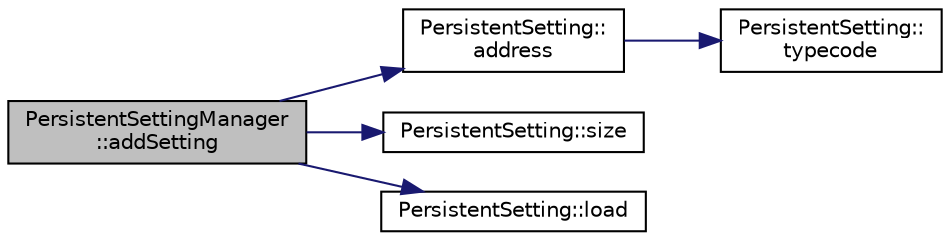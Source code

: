 digraph "PersistentSettingManager::addSetting"
{
  edge [fontname="Helvetica",fontsize="10",labelfontname="Helvetica",labelfontsize="10"];
  node [fontname="Helvetica",fontsize="10",shape=record];
  rankdir="LR";
  Node4 [label="PersistentSettingManager\l::addSetting",height=0.2,width=0.4,color="black", fillcolor="grey75", style="filled", fontcolor="black"];
  Node4 -> Node5 [color="midnightblue",fontsize="10",style="solid",fontname="Helvetica"];
  Node5 [label="PersistentSetting::\laddress",height=0.2,width=0.4,color="black", fillcolor="white", style="filled",URL="$classPersistentSetting.html#ada9a4f488107349652e8bd2b324edb3f",tooltip="Get the EEPROM address of the first byte for this setting. "];
  Node5 -> Node6 [color="midnightblue",fontsize="10",style="solid",fontname="Helvetica"];
  Node6 [label="PersistentSetting::\ltypecode",height=0.2,width=0.4,color="black", fillcolor="white", style="filled",URL="$classPersistentSetting.html#a136dd58f1a3993a7043009619981cd07"];
  Node4 -> Node7 [color="midnightblue",fontsize="10",style="solid",fontname="Helvetica"];
  Node7 [label="PersistentSetting::size",height=0.2,width=0.4,color="black", fillcolor="white", style="filled",URL="$classPersistentSetting.html#a1fe56be60b208ec31e95bc02603d225d",tooltip="Get the number of bytes of EEPROM used by this setting. "];
  Node4 -> Node8 [color="midnightblue",fontsize="10",style="solid",fontname="Helvetica"];
  Node8 [label="PersistentSetting::load",height=0.2,width=0.4,color="black", fillcolor="white", style="filled",URL="$classPersistentSetting.html#a89e5d7219b284a6e37180f29ae7d2613",tooltip="Load the value stored in EEPROM into RAM. "];
}
